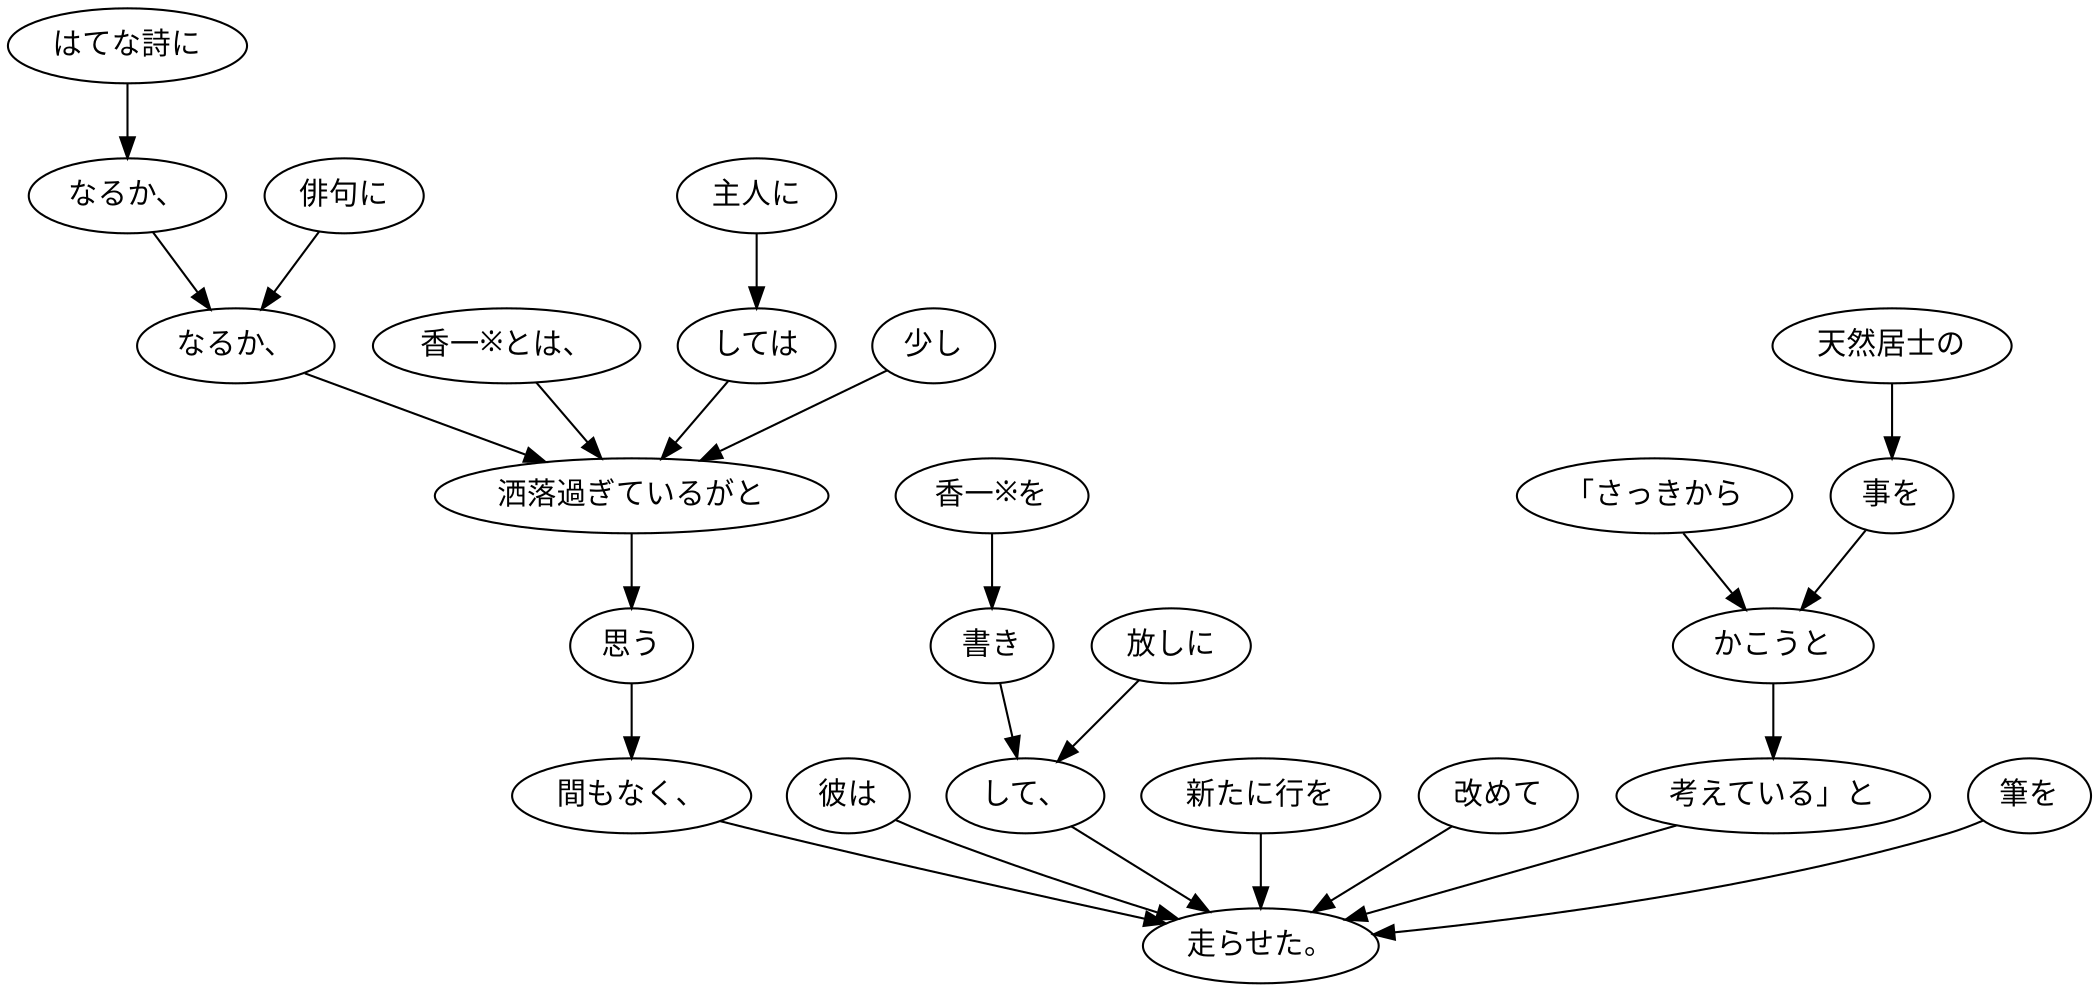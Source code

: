 digraph graph1335 {
	node0 [label="はてな詩に"];
	node1 [label="なるか、"];
	node2 [label="俳句に"];
	node3 [label="なるか、"];
	node4 [label="香一※とは、"];
	node5 [label="主人に"];
	node6 [label="しては"];
	node7 [label="少し"];
	node8 [label="洒落過ぎているがと"];
	node9 [label="思う"];
	node10 [label="間もなく、"];
	node11 [label="彼は"];
	node12 [label="香一※を"];
	node13 [label="書き"];
	node14 [label="放しに"];
	node15 [label="して、"];
	node16 [label="新たに行を"];
	node17 [label="改めて"];
	node18 [label="「さっきから"];
	node19 [label="天然居士の"];
	node20 [label="事を"];
	node21 [label="かこうと"];
	node22 [label="考えている」と"];
	node23 [label="筆を"];
	node24 [label="走らせた。"];
	node0 -> node1;
	node1 -> node3;
	node2 -> node3;
	node3 -> node8;
	node4 -> node8;
	node5 -> node6;
	node6 -> node8;
	node7 -> node8;
	node8 -> node9;
	node9 -> node10;
	node10 -> node24;
	node11 -> node24;
	node12 -> node13;
	node13 -> node15;
	node14 -> node15;
	node15 -> node24;
	node16 -> node24;
	node17 -> node24;
	node18 -> node21;
	node19 -> node20;
	node20 -> node21;
	node21 -> node22;
	node22 -> node24;
	node23 -> node24;
}
